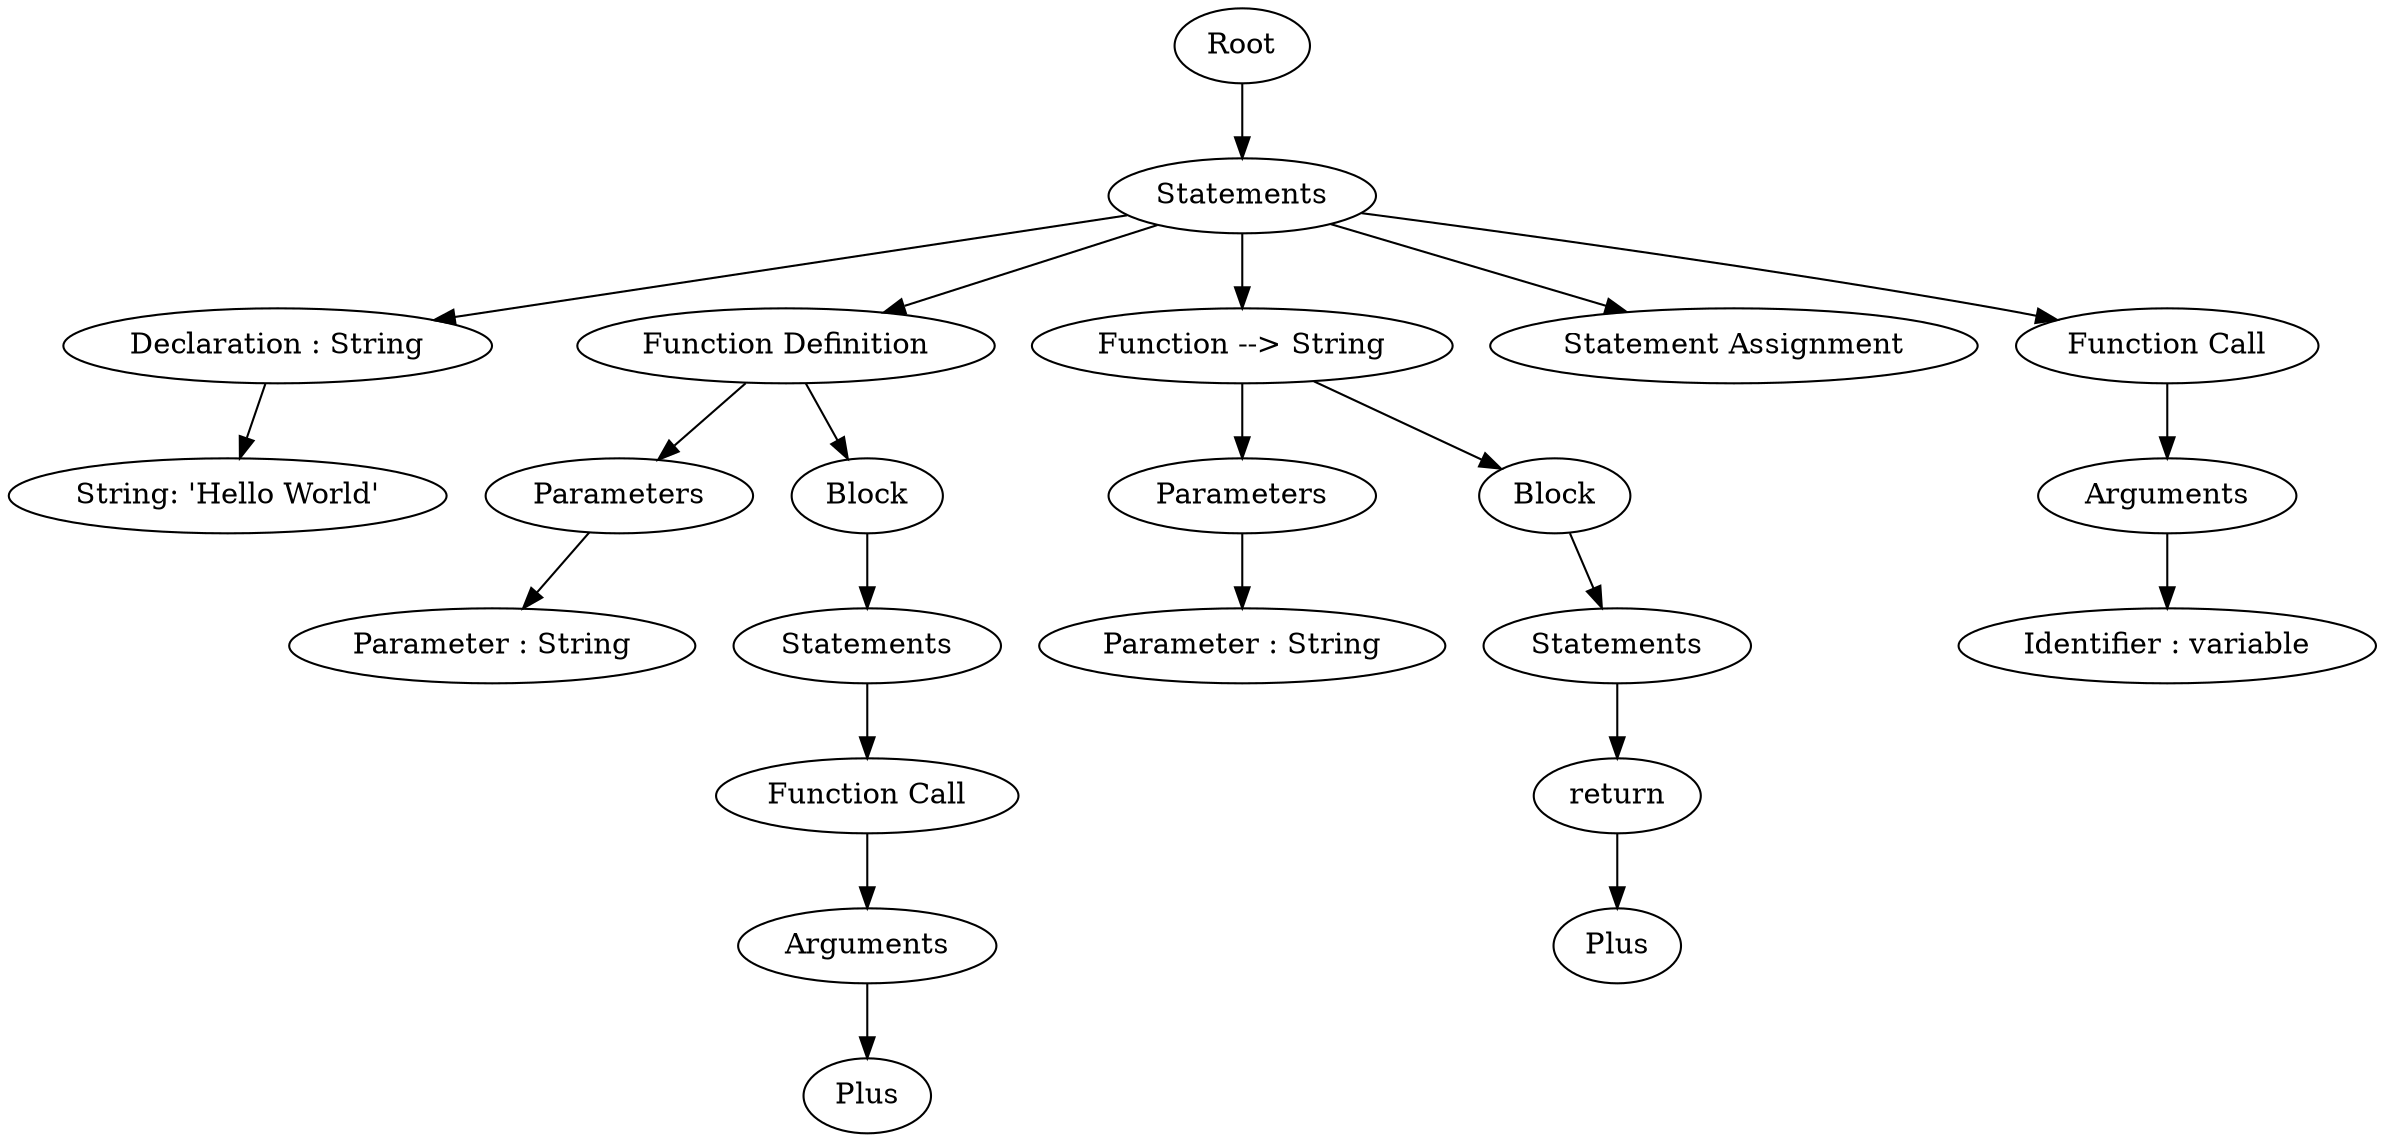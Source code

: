 digraph AST {
  node0 [label="Root"]
  node1 [label="Statements"]
  node2 [label="Declaration : String"]
  node3 [label="String: 'Hello World'"]
  node2 -> node3;
  node1 -> node2;
  node4 [label="Function Definition"]
  node5 [label="Parameters"]
  node6 [label="Parameter : String"]
  node5 -> node6;
  node4 -> node5;
  node7 [label="Block"]
  node8 [label="Statements"]
  node9 [label="Function Call"]
  node10 [label="Arguments"]
  node11 [label="Plus"]
  node10 -> node11;
  node9 -> node10;
  node8 -> node9;
  node7 -> node8;
  node4 -> node7;
  node1 -> node4;
  node12 [label="Function --> String"]
  node13 [label="Parameters"]
  node14 [label="Parameter : String"]
  node13 -> node14;
  node12 -> node13;
  node15 [label="Block"]
  node16 [label="Statements"]
  node17 [label="return"]
  node18 [label="Plus"]
  node17 -> node18;
  node16 -> node17;
  node15 -> node16;
  node12 -> node15;
  node1 -> node12;
  node19 [label="Statement Assignment"]
  node1 -> node19;
  node20 [label="Function Call"]
  node21 [label="Arguments"]
  node22 [label="Identifier : variable"]
  node21 -> node22;
  node20 -> node21;
  node1 -> node20;
  node0 -> node1;
}
